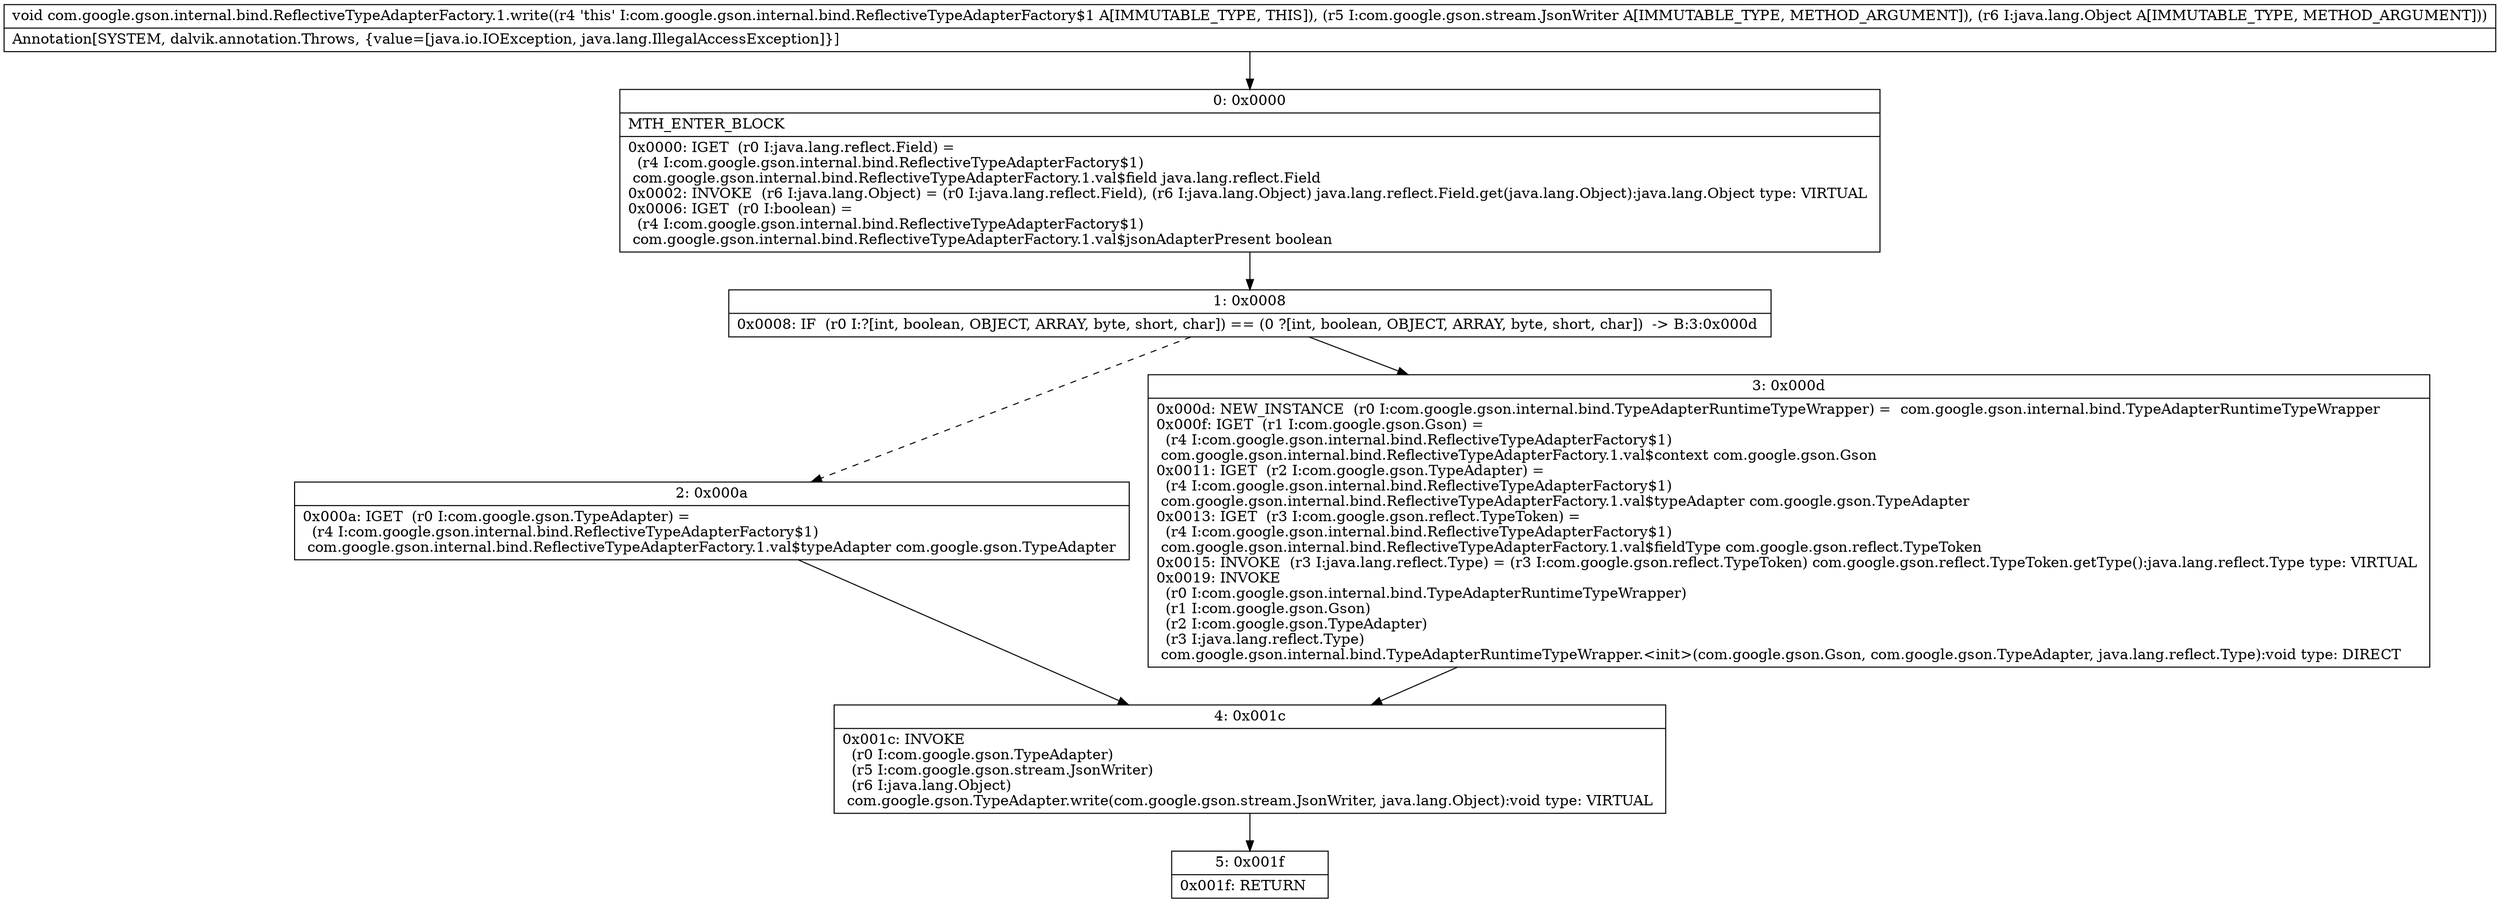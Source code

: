 digraph "CFG forcom.google.gson.internal.bind.ReflectiveTypeAdapterFactory.1.write(Lcom\/google\/gson\/stream\/JsonWriter;Ljava\/lang\/Object;)V" {
Node_0 [shape=record,label="{0\:\ 0x0000|MTH_ENTER_BLOCK\l|0x0000: IGET  (r0 I:java.lang.reflect.Field) = \l  (r4 I:com.google.gson.internal.bind.ReflectiveTypeAdapterFactory$1)\l com.google.gson.internal.bind.ReflectiveTypeAdapterFactory.1.val$field java.lang.reflect.Field \l0x0002: INVOKE  (r6 I:java.lang.Object) = (r0 I:java.lang.reflect.Field), (r6 I:java.lang.Object) java.lang.reflect.Field.get(java.lang.Object):java.lang.Object type: VIRTUAL \l0x0006: IGET  (r0 I:boolean) = \l  (r4 I:com.google.gson.internal.bind.ReflectiveTypeAdapterFactory$1)\l com.google.gson.internal.bind.ReflectiveTypeAdapterFactory.1.val$jsonAdapterPresent boolean \l}"];
Node_1 [shape=record,label="{1\:\ 0x0008|0x0008: IF  (r0 I:?[int, boolean, OBJECT, ARRAY, byte, short, char]) == (0 ?[int, boolean, OBJECT, ARRAY, byte, short, char])  \-\> B:3:0x000d \l}"];
Node_2 [shape=record,label="{2\:\ 0x000a|0x000a: IGET  (r0 I:com.google.gson.TypeAdapter) = \l  (r4 I:com.google.gson.internal.bind.ReflectiveTypeAdapterFactory$1)\l com.google.gson.internal.bind.ReflectiveTypeAdapterFactory.1.val$typeAdapter com.google.gson.TypeAdapter \l}"];
Node_3 [shape=record,label="{3\:\ 0x000d|0x000d: NEW_INSTANCE  (r0 I:com.google.gson.internal.bind.TypeAdapterRuntimeTypeWrapper) =  com.google.gson.internal.bind.TypeAdapterRuntimeTypeWrapper \l0x000f: IGET  (r1 I:com.google.gson.Gson) = \l  (r4 I:com.google.gson.internal.bind.ReflectiveTypeAdapterFactory$1)\l com.google.gson.internal.bind.ReflectiveTypeAdapterFactory.1.val$context com.google.gson.Gson \l0x0011: IGET  (r2 I:com.google.gson.TypeAdapter) = \l  (r4 I:com.google.gson.internal.bind.ReflectiveTypeAdapterFactory$1)\l com.google.gson.internal.bind.ReflectiveTypeAdapterFactory.1.val$typeAdapter com.google.gson.TypeAdapter \l0x0013: IGET  (r3 I:com.google.gson.reflect.TypeToken) = \l  (r4 I:com.google.gson.internal.bind.ReflectiveTypeAdapterFactory$1)\l com.google.gson.internal.bind.ReflectiveTypeAdapterFactory.1.val$fieldType com.google.gson.reflect.TypeToken \l0x0015: INVOKE  (r3 I:java.lang.reflect.Type) = (r3 I:com.google.gson.reflect.TypeToken) com.google.gson.reflect.TypeToken.getType():java.lang.reflect.Type type: VIRTUAL \l0x0019: INVOKE  \l  (r0 I:com.google.gson.internal.bind.TypeAdapterRuntimeTypeWrapper)\l  (r1 I:com.google.gson.Gson)\l  (r2 I:com.google.gson.TypeAdapter)\l  (r3 I:java.lang.reflect.Type)\l com.google.gson.internal.bind.TypeAdapterRuntimeTypeWrapper.\<init\>(com.google.gson.Gson, com.google.gson.TypeAdapter, java.lang.reflect.Type):void type: DIRECT \l}"];
Node_4 [shape=record,label="{4\:\ 0x001c|0x001c: INVOKE  \l  (r0 I:com.google.gson.TypeAdapter)\l  (r5 I:com.google.gson.stream.JsonWriter)\l  (r6 I:java.lang.Object)\l com.google.gson.TypeAdapter.write(com.google.gson.stream.JsonWriter, java.lang.Object):void type: VIRTUAL \l}"];
Node_5 [shape=record,label="{5\:\ 0x001f|0x001f: RETURN   \l}"];
MethodNode[shape=record,label="{void com.google.gson.internal.bind.ReflectiveTypeAdapterFactory.1.write((r4 'this' I:com.google.gson.internal.bind.ReflectiveTypeAdapterFactory$1 A[IMMUTABLE_TYPE, THIS]), (r5 I:com.google.gson.stream.JsonWriter A[IMMUTABLE_TYPE, METHOD_ARGUMENT]), (r6 I:java.lang.Object A[IMMUTABLE_TYPE, METHOD_ARGUMENT]))  | Annotation[SYSTEM, dalvik.annotation.Throws, \{value=[java.io.IOException, java.lang.IllegalAccessException]\}]\l}"];
MethodNode -> Node_0;
Node_0 -> Node_1;
Node_1 -> Node_2[style=dashed];
Node_1 -> Node_3;
Node_2 -> Node_4;
Node_3 -> Node_4;
Node_4 -> Node_5;
}

